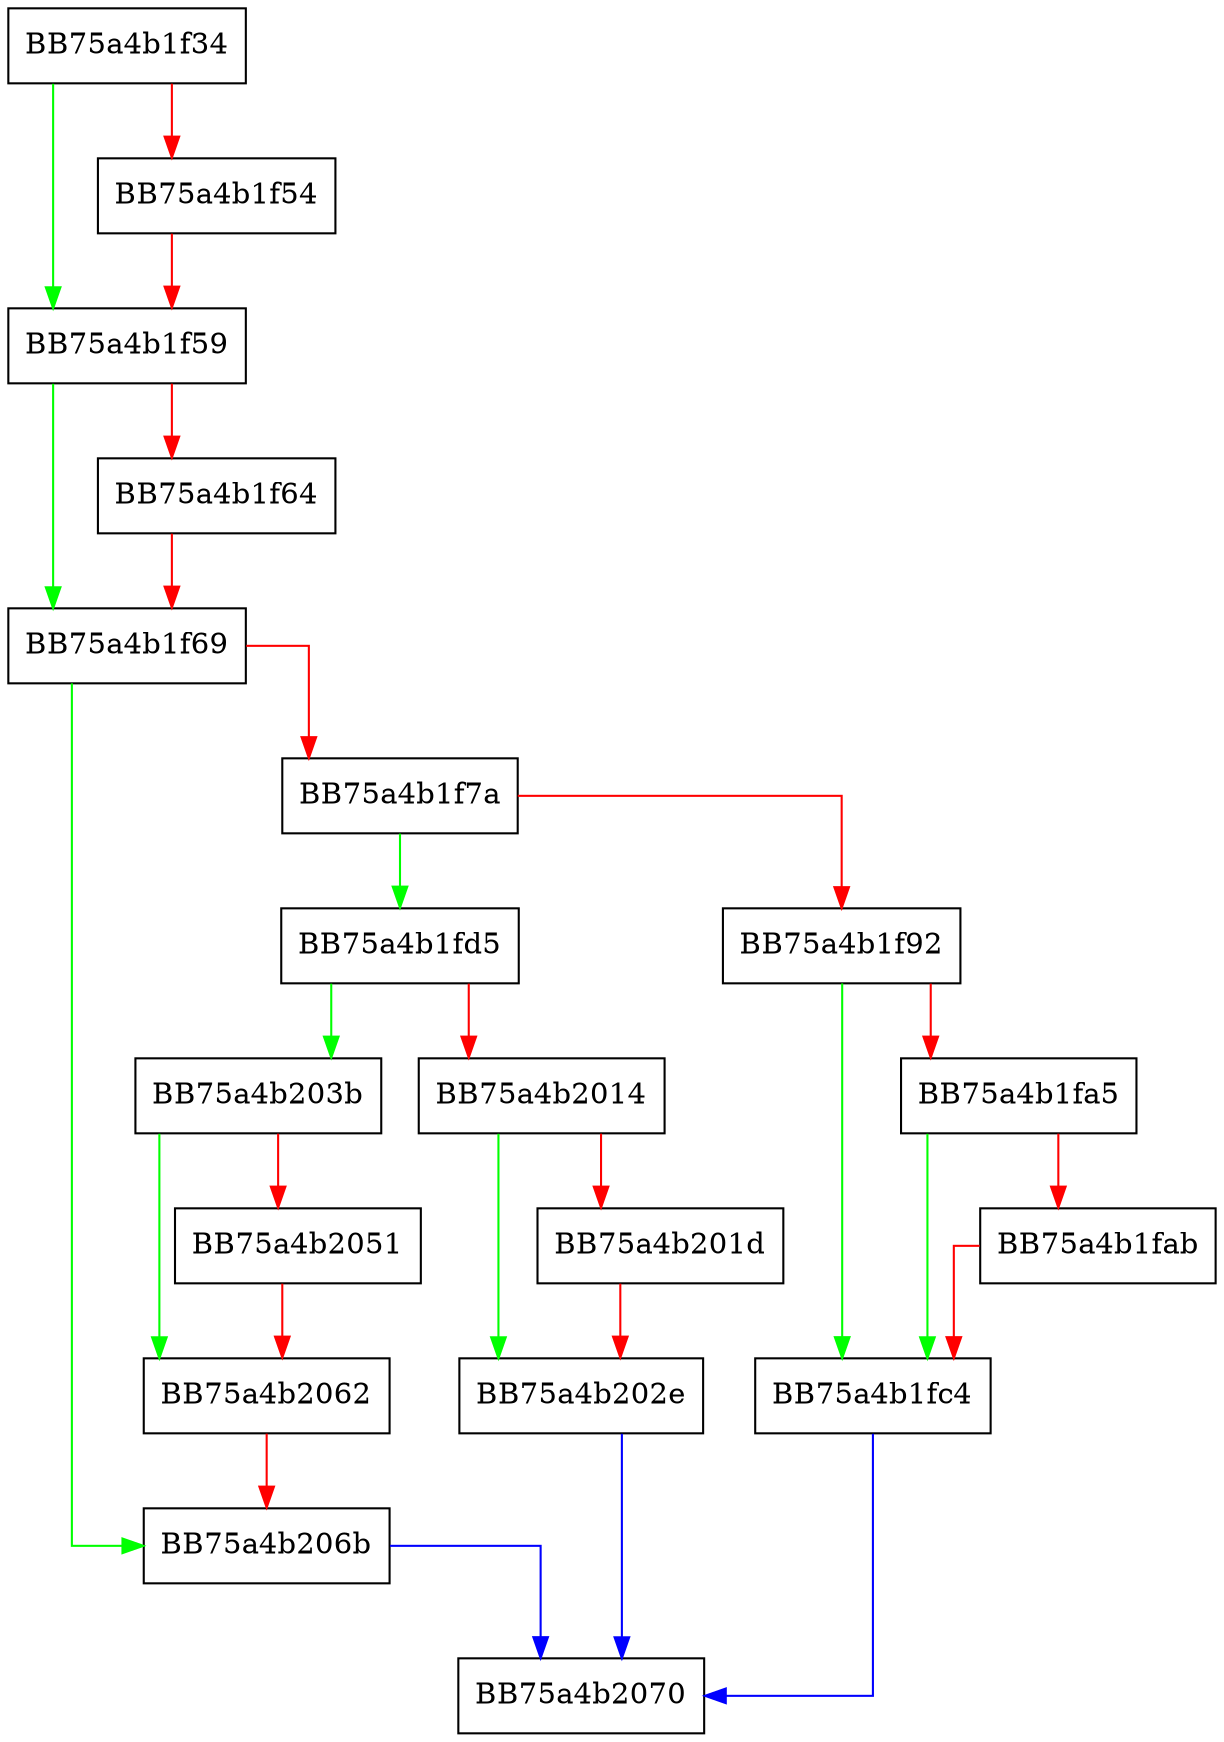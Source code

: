 digraph GetVcnSegmentMapping {
  node [shape="box"];
  graph [splines=ortho];
  BB75a4b1f34 -> BB75a4b1f59 [color="green"];
  BB75a4b1f34 -> BB75a4b1f54 [color="red"];
  BB75a4b1f54 -> BB75a4b1f59 [color="red"];
  BB75a4b1f59 -> BB75a4b1f69 [color="green"];
  BB75a4b1f59 -> BB75a4b1f64 [color="red"];
  BB75a4b1f64 -> BB75a4b1f69 [color="red"];
  BB75a4b1f69 -> BB75a4b206b [color="green"];
  BB75a4b1f69 -> BB75a4b1f7a [color="red"];
  BB75a4b1f7a -> BB75a4b1fd5 [color="green"];
  BB75a4b1f7a -> BB75a4b1f92 [color="red"];
  BB75a4b1f92 -> BB75a4b1fc4 [color="green"];
  BB75a4b1f92 -> BB75a4b1fa5 [color="red"];
  BB75a4b1fa5 -> BB75a4b1fc4 [color="green"];
  BB75a4b1fa5 -> BB75a4b1fab [color="red"];
  BB75a4b1fab -> BB75a4b1fc4 [color="red"];
  BB75a4b1fc4 -> BB75a4b2070 [color="blue"];
  BB75a4b1fd5 -> BB75a4b203b [color="green"];
  BB75a4b1fd5 -> BB75a4b2014 [color="red"];
  BB75a4b2014 -> BB75a4b202e [color="green"];
  BB75a4b2014 -> BB75a4b201d [color="red"];
  BB75a4b201d -> BB75a4b202e [color="red"];
  BB75a4b202e -> BB75a4b2070 [color="blue"];
  BB75a4b203b -> BB75a4b2062 [color="green"];
  BB75a4b203b -> BB75a4b2051 [color="red"];
  BB75a4b2051 -> BB75a4b2062 [color="red"];
  BB75a4b2062 -> BB75a4b206b [color="red"];
  BB75a4b206b -> BB75a4b2070 [color="blue"];
}